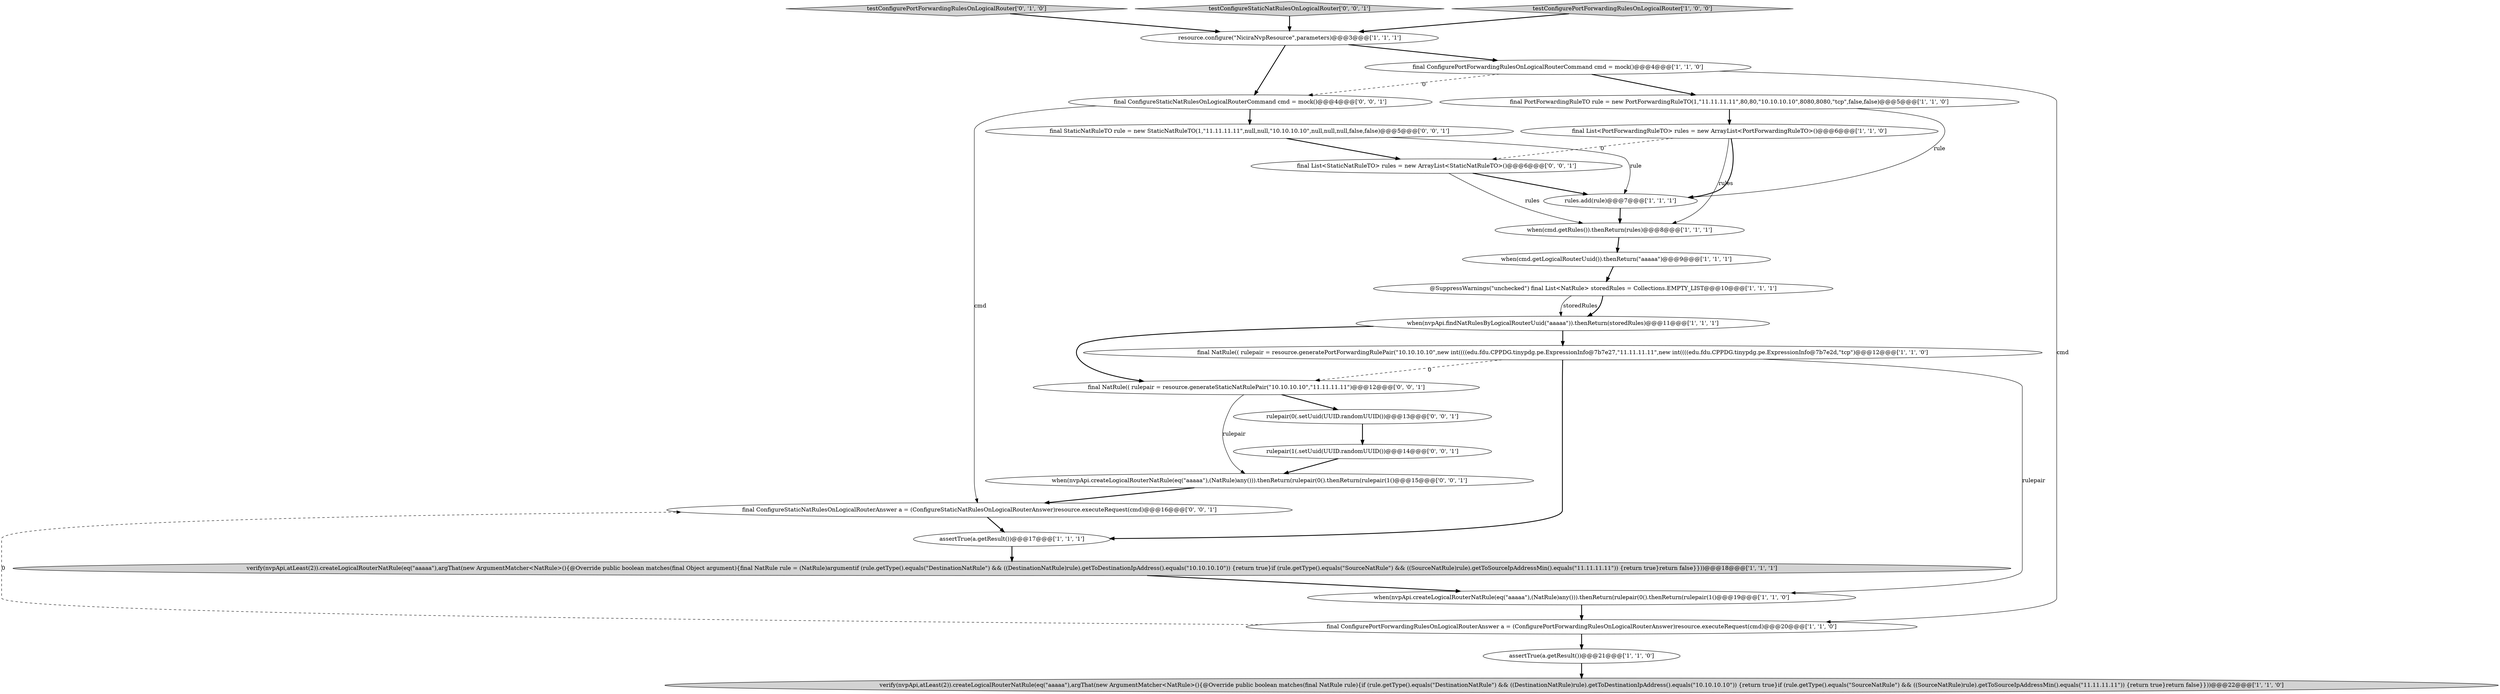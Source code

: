 digraph {
20 [style = filled, label = "final ConfigureStaticNatRulesOnLogicalRouterCommand cmd = mock()@@@4@@@['0', '0', '1']", fillcolor = white, shape = ellipse image = "AAA0AAABBB3BBB"];
12 [style = filled, label = "when(cmd.getLogicalRouterUuid()).thenReturn(\"aaaaa\")@@@9@@@['1', '1', '1']", fillcolor = white, shape = ellipse image = "AAA0AAABBB1BBB"];
14 [style = filled, label = "verify(nvpApi,atLeast(2)).createLogicalRouterNatRule(eq(\"aaaaa\"),argThat(new ArgumentMatcher<NatRule>(){@Override public boolean matches(final Object argument){final NatRule rule = (NatRule)argumentif (rule.getType().equals(\"DestinationNatRule\") && ((DestinationNatRule)rule).getToDestinationIpAddress().equals(\"10.10.10.10\")) {return true}if (rule.getType().equals(\"SourceNatRule\") && ((SourceNatRule)rule).getToSourceIpAddressMin().equals(\"11.11.11.11\")) {return true}return false}}))@@@18@@@['1', '1', '1']", fillcolor = lightgray, shape = ellipse image = "AAA0AAABBB1BBB"];
8 [style = filled, label = "@SuppressWarnings(\"unchecked\") final List<NatRule> storedRules = Collections.EMPTY_LIST@@@10@@@['1', '1', '1']", fillcolor = white, shape = ellipse image = "AAA0AAABBB1BBB"];
15 [style = filled, label = "final PortForwardingRuleTO rule = new PortForwardingRuleTO(1,\"11.11.11.11\",80,80,\"10.10.10.10\",8080,8080,\"tcp\",false,false)@@@5@@@['1', '1', '0']", fillcolor = white, shape = ellipse image = "AAA0AAABBB1BBB"];
22 [style = filled, label = "when(nvpApi.createLogicalRouterNatRule(eq(\"aaaaa\"),(NatRule)any())).thenReturn(rulepair(0().thenReturn(rulepair(1()@@@15@@@['0', '0', '1']", fillcolor = white, shape = ellipse image = "AAA0AAABBB3BBB"];
26 [style = filled, label = "rulepair(1(.setUuid(UUID.randomUUID())@@@14@@@['0', '0', '1']", fillcolor = white, shape = ellipse image = "AAA0AAABBB3BBB"];
16 [style = filled, label = "when(cmd.getRules()).thenReturn(rules)@@@8@@@['1', '1', '1']", fillcolor = white, shape = ellipse image = "AAA0AAABBB1BBB"];
21 [style = filled, label = "final List<StaticNatRuleTO> rules = new ArrayList<StaticNatRuleTO>()@@@6@@@['0', '0', '1']", fillcolor = white, shape = ellipse image = "AAA0AAABBB3BBB"];
10 [style = filled, label = "when(nvpApi.findNatRulesByLogicalRouterUuid(\"aaaaa\")).thenReturn(storedRules)@@@11@@@['1', '1', '1']", fillcolor = white, shape = ellipse image = "AAA0AAABBB1BBB"];
9 [style = filled, label = "assertTrue(a.getResult())@@@17@@@['1', '1', '1']", fillcolor = white, shape = ellipse image = "AAA0AAABBB1BBB"];
11 [style = filled, label = "when(nvpApi.createLogicalRouterNatRule(eq(\"aaaaa\"),(NatRule)any())).thenReturn(rulepair(0().thenReturn(rulepair(1()@@@19@@@['1', '1', '0']", fillcolor = white, shape = ellipse image = "AAA0AAABBB1BBB"];
25 [style = filled, label = "final NatRule(( rulepair = resource.generateStaticNatRulePair(\"10.10.10.10\",\"11.11.11.11\")@@@12@@@['0', '0', '1']", fillcolor = white, shape = ellipse image = "AAA0AAABBB3BBB"];
3 [style = filled, label = "resource.configure(\"NiciraNvpResource\",parameters)@@@3@@@['1', '1', '1']", fillcolor = white, shape = ellipse image = "AAA0AAABBB1BBB"];
5 [style = filled, label = "final ConfigurePortForwardingRulesOnLogicalRouterAnswer a = (ConfigurePortForwardingRulesOnLogicalRouterAnswer)resource.executeRequest(cmd)@@@20@@@['1', '1', '0']", fillcolor = white, shape = ellipse image = "AAA0AAABBB1BBB"];
13 [style = filled, label = "final NatRule(( rulepair = resource.generatePortForwardingRulePair(\"10.10.10.10\",new int((((edu.fdu.CPPDG.tinypdg.pe.ExpressionInfo@7b7e27,\"11.11.11.11\",new int((((edu.fdu.CPPDG.tinypdg.pe.ExpressionInfo@7b7e2d,\"tcp\")@@@12@@@['1', '1', '0']", fillcolor = white, shape = ellipse image = "AAA0AAABBB1BBB"];
17 [style = filled, label = "testConfigurePortForwardingRulesOnLogicalRouter['0', '1', '0']", fillcolor = lightgray, shape = diamond image = "AAA0AAABBB2BBB"];
18 [style = filled, label = "final ConfigureStaticNatRulesOnLogicalRouterAnswer a = (ConfigureStaticNatRulesOnLogicalRouterAnswer)resource.executeRequest(cmd)@@@16@@@['0', '0', '1']", fillcolor = white, shape = ellipse image = "AAA0AAABBB3BBB"];
2 [style = filled, label = "verify(nvpApi,atLeast(2)).createLogicalRouterNatRule(eq(\"aaaaa\"),argThat(new ArgumentMatcher<NatRule>(){@Override public boolean matches(final NatRule rule){if (rule.getType().equals(\"DestinationNatRule\") && ((DestinationNatRule)rule).getToDestinationIpAddress().equals(\"10.10.10.10\")) {return true}if (rule.getType().equals(\"SourceNatRule\") && ((SourceNatRule)rule).getToSourceIpAddressMin().equals(\"11.11.11.11\")) {return true}return false}}))@@@22@@@['1', '1', '0']", fillcolor = lightgray, shape = ellipse image = "AAA0AAABBB1BBB"];
1 [style = filled, label = "final ConfigurePortForwardingRulesOnLogicalRouterCommand cmd = mock()@@@4@@@['1', '1', '0']", fillcolor = white, shape = ellipse image = "AAA0AAABBB1BBB"];
23 [style = filled, label = "testConfigureStaticNatRulesOnLogicalRouter['0', '0', '1']", fillcolor = lightgray, shape = diamond image = "AAA0AAABBB3BBB"];
0 [style = filled, label = "testConfigurePortForwardingRulesOnLogicalRouter['1', '0', '0']", fillcolor = lightgray, shape = diamond image = "AAA0AAABBB1BBB"];
6 [style = filled, label = "assertTrue(a.getResult())@@@21@@@['1', '1', '0']", fillcolor = white, shape = ellipse image = "AAA0AAABBB1BBB"];
7 [style = filled, label = "final List<PortForwardingRuleTO> rules = new ArrayList<PortForwardingRuleTO>()@@@6@@@['1', '1', '0']", fillcolor = white, shape = ellipse image = "AAA0AAABBB1BBB"];
4 [style = filled, label = "rules.add(rule)@@@7@@@['1', '1', '1']", fillcolor = white, shape = ellipse image = "AAA0AAABBB1BBB"];
19 [style = filled, label = "final StaticNatRuleTO rule = new StaticNatRuleTO(1,\"11.11.11.11\",null,null,\"10.10.10.10\",null,null,null,false,false)@@@5@@@['0', '0', '1']", fillcolor = white, shape = ellipse image = "AAA0AAABBB3BBB"];
24 [style = filled, label = "rulepair(0(.setUuid(UUID.randomUUID())@@@13@@@['0', '0', '1']", fillcolor = white, shape = ellipse image = "AAA0AAABBB3BBB"];
21->16 [style = solid, label="rules"];
23->3 [style = bold, label=""];
26->22 [style = bold, label=""];
1->5 [style = solid, label="cmd"];
15->4 [style = solid, label="rule"];
4->16 [style = bold, label=""];
1->20 [style = dashed, label="0"];
25->24 [style = bold, label=""];
13->11 [style = solid, label="rulepair"];
0->3 [style = bold, label=""];
17->3 [style = bold, label=""];
10->25 [style = bold, label=""];
15->7 [style = bold, label=""];
14->11 [style = bold, label=""];
5->18 [style = dashed, label="0"];
3->20 [style = bold, label=""];
6->2 [style = bold, label=""];
3->1 [style = bold, label=""];
20->19 [style = bold, label=""];
16->12 [style = bold, label=""];
19->21 [style = bold, label=""];
7->21 [style = dashed, label="0"];
18->9 [style = bold, label=""];
10->13 [style = bold, label=""];
13->25 [style = dashed, label="0"];
7->16 [style = solid, label="rules"];
7->4 [style = bold, label=""];
25->22 [style = solid, label="rulepair"];
22->18 [style = bold, label=""];
1->15 [style = bold, label=""];
9->14 [style = bold, label=""];
13->9 [style = bold, label=""];
8->10 [style = solid, label="storedRules"];
21->4 [style = bold, label=""];
12->8 [style = bold, label=""];
24->26 [style = bold, label=""];
19->4 [style = solid, label="rule"];
8->10 [style = bold, label=""];
20->18 [style = solid, label="cmd"];
5->6 [style = bold, label=""];
11->5 [style = bold, label=""];
}
